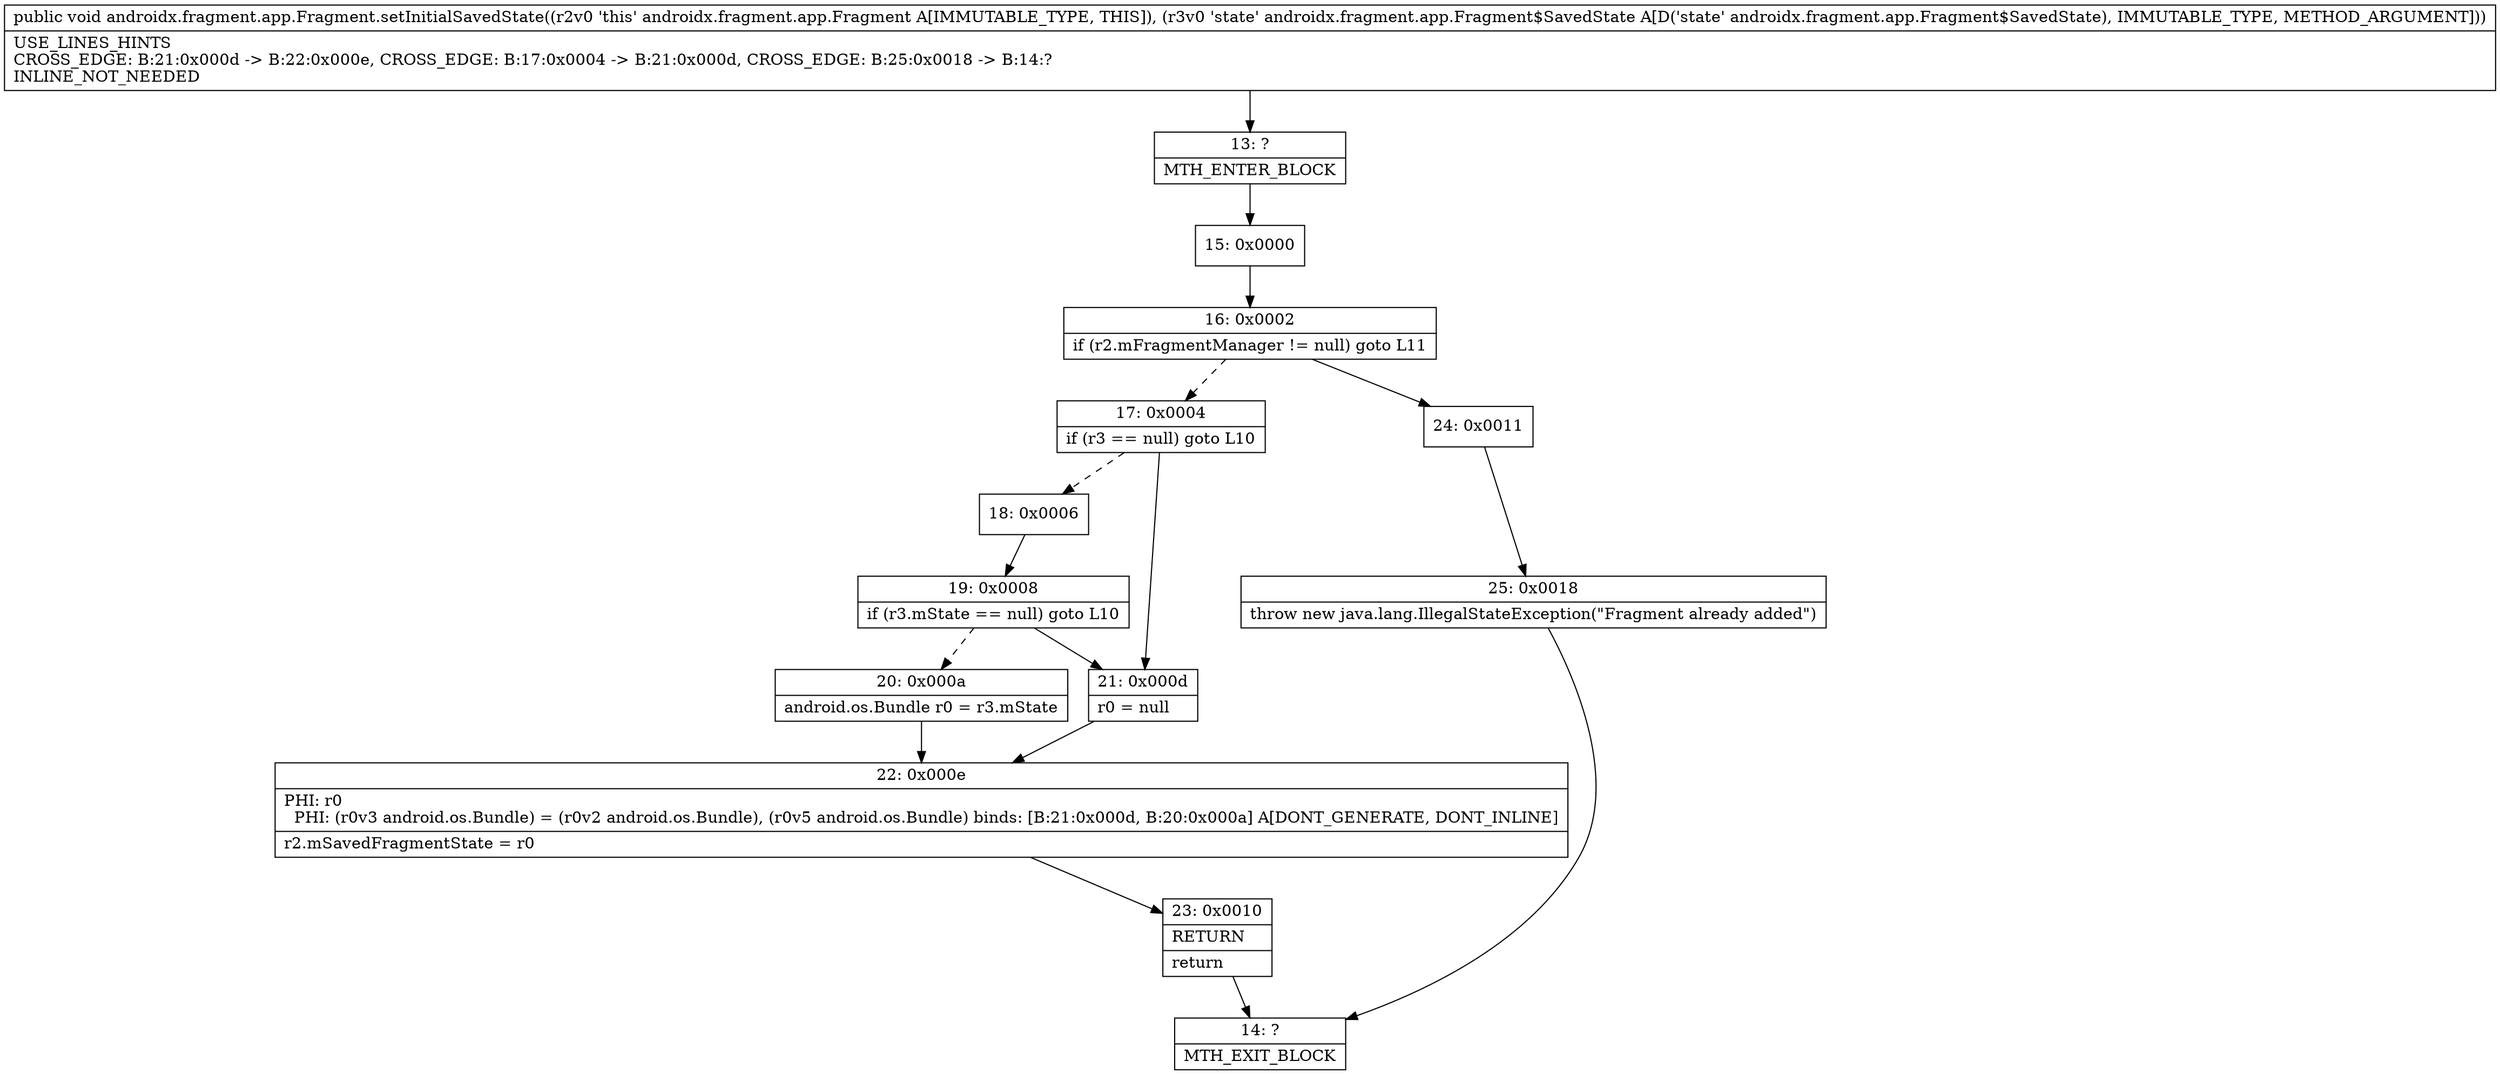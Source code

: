 digraph "CFG forandroidx.fragment.app.Fragment.setInitialSavedState(Landroidx\/fragment\/app\/Fragment$SavedState;)V" {
Node_13 [shape=record,label="{13\:\ ?|MTH_ENTER_BLOCK\l}"];
Node_15 [shape=record,label="{15\:\ 0x0000}"];
Node_16 [shape=record,label="{16\:\ 0x0002|if (r2.mFragmentManager != null) goto L11\l}"];
Node_17 [shape=record,label="{17\:\ 0x0004|if (r3 == null) goto L10\l}"];
Node_18 [shape=record,label="{18\:\ 0x0006}"];
Node_19 [shape=record,label="{19\:\ 0x0008|if (r3.mState == null) goto L10\l}"];
Node_20 [shape=record,label="{20\:\ 0x000a|android.os.Bundle r0 = r3.mState\l}"];
Node_22 [shape=record,label="{22\:\ 0x000e|PHI: r0 \l  PHI: (r0v3 android.os.Bundle) = (r0v2 android.os.Bundle), (r0v5 android.os.Bundle) binds: [B:21:0x000d, B:20:0x000a] A[DONT_GENERATE, DONT_INLINE]\l|r2.mSavedFragmentState = r0\l}"];
Node_23 [shape=record,label="{23\:\ 0x0010|RETURN\l|return\l}"];
Node_14 [shape=record,label="{14\:\ ?|MTH_EXIT_BLOCK\l}"];
Node_21 [shape=record,label="{21\:\ 0x000d|r0 = null\l}"];
Node_24 [shape=record,label="{24\:\ 0x0011}"];
Node_25 [shape=record,label="{25\:\ 0x0018|throw new java.lang.IllegalStateException(\"Fragment already added\")\l}"];
MethodNode[shape=record,label="{public void androidx.fragment.app.Fragment.setInitialSavedState((r2v0 'this' androidx.fragment.app.Fragment A[IMMUTABLE_TYPE, THIS]), (r3v0 'state' androidx.fragment.app.Fragment$SavedState A[D('state' androidx.fragment.app.Fragment$SavedState), IMMUTABLE_TYPE, METHOD_ARGUMENT]))  | USE_LINES_HINTS\lCROSS_EDGE: B:21:0x000d \-\> B:22:0x000e, CROSS_EDGE: B:17:0x0004 \-\> B:21:0x000d, CROSS_EDGE: B:25:0x0018 \-\> B:14:?\lINLINE_NOT_NEEDED\l}"];
MethodNode -> Node_13;Node_13 -> Node_15;
Node_15 -> Node_16;
Node_16 -> Node_17[style=dashed];
Node_16 -> Node_24;
Node_17 -> Node_18[style=dashed];
Node_17 -> Node_21;
Node_18 -> Node_19;
Node_19 -> Node_20[style=dashed];
Node_19 -> Node_21;
Node_20 -> Node_22;
Node_22 -> Node_23;
Node_23 -> Node_14;
Node_21 -> Node_22;
Node_24 -> Node_25;
Node_25 -> Node_14;
}

